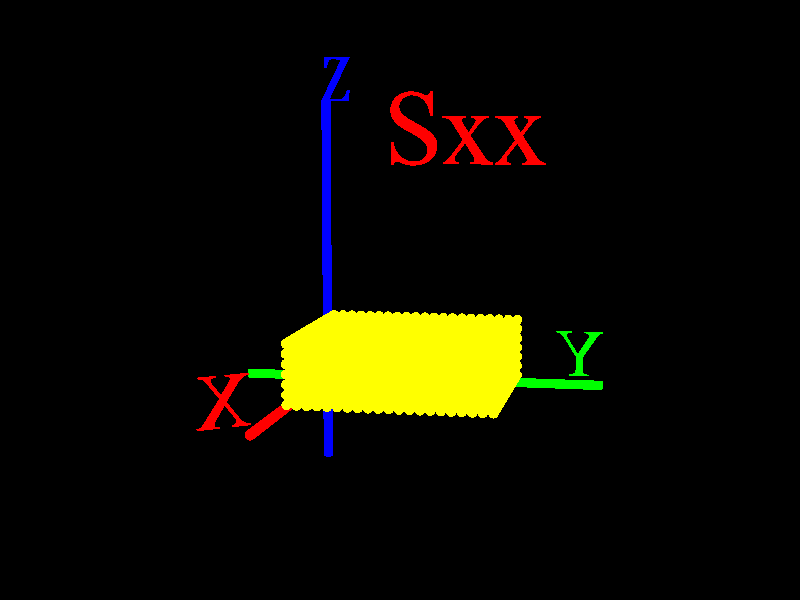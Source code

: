 #version 3.7;

global_settings {
  assumed_gamma  1.0
}

#declare csSize = 3;
#declare planeCameraDist = 15;
#declare rotationClock = 0.03;

camera{
  location <1 + planeCameraDist * cos(2 * pi * rotationClock), csSize, 1 + planeCameraDist * sin(2 * pi * rotationClock)>
  look_at <1,1,1>
  angle 30
}

light_source{
  <5,5,10>
  color<1,1,1>
}

cylinder{
  <-0.3, 0, 0> * csSize
  < 1, 0, 0> * csSize
  0.05
  pigment{
    color<1,0,0>
  }
}

text {
  ttf "timrom.ttf" "X" 0.05, 0
  scale 0.7            
  rotate <0,50,0>
  translate <csSize, 0.1, 0>
  pigment {
    color<1,0,0>
  }
}

cylinder{
  <0, 0, -0.3> * csSize
  <0, 0,  1.0> * csSize
  0.05
  pigment{
    color<0,1,0>
  }
}

text {
  ttf "timrom.ttf" "Y" 0.05, 0
  scale 0.7
  rotate <0, 90, 0>
  translate <0, 0.1, csSize>
  pigment {
    color<0,1,0>
  }
}

cylinder{
  < 0, -0.3, 0> * csSize
  < 0, 1, 0> * csSize
  0.05
  pigment{
    color<0,0,1>
  }
}

text {
  ttf "timrom.ttf" "Z" 0.05, 0
  scale 0.7
  rotate <0, -150, 0>
  translate <0.1, csSize, 0>
  pigment {
    color<0, 0, 1>
  }
}


#declare initialPosition = <0.1, 0.1, 0.1>;

#declare shiftx = <0.1, 0.0, 0.0>;
#declare shifty = <0.0, 0.0, 0.1>;
#declare shiftz = <0.0, 0.1, 0.0>;

#declare mv = 0.5;

#declare sxx = 0;
#declare syy = 0;
#declare szz = 0;
#declare syx = 0;
#declare sxy = 0;
#declare szx = 0;
#declare sxz = 0; 
#declare szy = 0;
#declare syz = 0;

#switch(clock)
  #range (0, 1)
    #declare sxx = sin(2 * pi * (clock - 0)) * mv;
    text {
      ttf "timrom.ttf" "Sxx" 0.05, 0
      rotate <0, -90, 0>
      translate <csSize / 2, csSize * 0.8, csSize / 3>
      pigment {
        color<1, 0, 0>
      }
    }
  #break
  #range (1, 2)
    #declare syy = sin(2 * pi * (clock - 1)) * mv;
    text {
      ttf "timrom.ttf" "Syy" 0.05, 0
      rotate <0, -90, 0>
      translate <csSize / 2, csSize * 0.8, csSize / 3>
      pigment {
        color<0, 1, 0>
      }
    }
  #break
  #range (2, 3)
    #declare szz = sin(2 * pi * (clock - 2)) * mv;
    text {
      ttf "timrom.ttf" "Szz" 0.05, 0
      rotate <0, -90, 0>
      translate <csSize / 2, csSize * 0.8, csSize / 3>
      pigment {
        color<0, 0, 1>
      }
    }
  #break
  #range (3, 4)
    #declare syz = 0 * sin(2 * pi * (clock - 3)) * mv;
    #declare szy = sin(2 * pi * (clock - 3)) * mv;
    text {
      ttf "timrom.ttf" "Syz" 0.05, 0
      rotate <0, -90, 0>
      translate <csSize / 2, csSize * 0.8, csSize / 3>
      pigment {
        color<0, 1, 1>
      }
    }
  #break
  #range (4, 5)
    #declare sxz = 0 * sin(2 * pi * (clock - 4)) * mv;
    #declare szx = sin(2 * pi * (clock - 4)) * mv;
   text {
      ttf "timrom.ttf" "Sxz" 0.05, 0
      rotate <0, -90, 0>
      translate <csSize / 2, csSize * 0.8, csSize / 3>
      pigment {
        color<1, 0, 1>
      }
   }
  #break
  #range (5, 6)
    #declare sxy = 1 * sin(2 * pi * (clock - 5)) * mv;
    #declare syx = 0 * sin(2 * pi * (clock - 5)) * mv;
    text {
      ttf "timrom.ttf" "Sxy" 0.05, 0
      rotate <0, -90, 0>
      translate <csSize / 2, csSize * 0.8, csSize / 3>
      pigment {
        color<1, 1, 0>
      }
    }
  #break
#end


#for(indx, 0, 20) 
  #for(indy, 0, 20)
    #for(indz, 0, 6)
      #declare position = initialPosition + shiftx * indx + shifty * indy + shiftz * indz;
      #declare position = position + (indx * sxx + indy * syx + indz * szx) * shiftx;
      #declare position = position + (indx * sxy + indy * syy + indz * szy) * shifty;
      #declare position = position + (indx * sxz + indy * syz + indz * szz) * shiftz;

      sphere{
        position,
        0.05
        pigment {
          color<1,1,0>
        }
      }
    #end
  #end
#end

